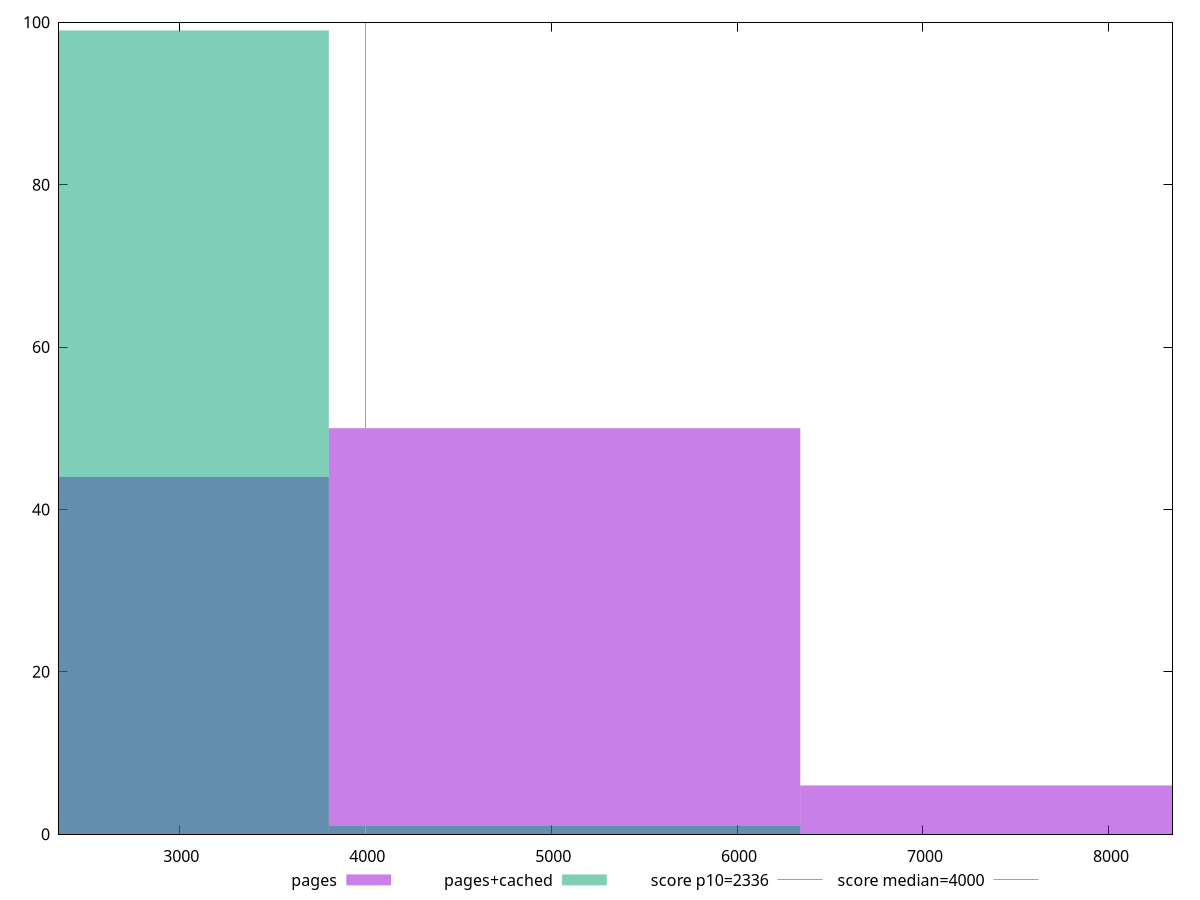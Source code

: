 reset

$pages <<EOF
2536.0623099948893 44
5072.124619989779 50
7608.186929984668 6
EOF

$pagesCached <<EOF
5072.124619989779 1
2536.0623099948893 99
EOF

set key outside below
set boxwidth 2536.0623099948893
set xrange [2352.8495000000003:8342.033]
set yrange [0:100]
set trange [0:100]
set style fill transparent solid 0.5 noborder

set parametric
set terminal svg size 640, 500 enhanced background rgb 'white'
set output "report_00009_2021-02-08T22-37-41.559Z/first-meaningful-paint/comparison/histogram/0_vs_1.svg"

plot $pages title "pages" with boxes, \
     $pagesCached title "pages+cached" with boxes, \
     2336,t title "score p10=2336", \
     4000,t title "score median=4000"

reset
